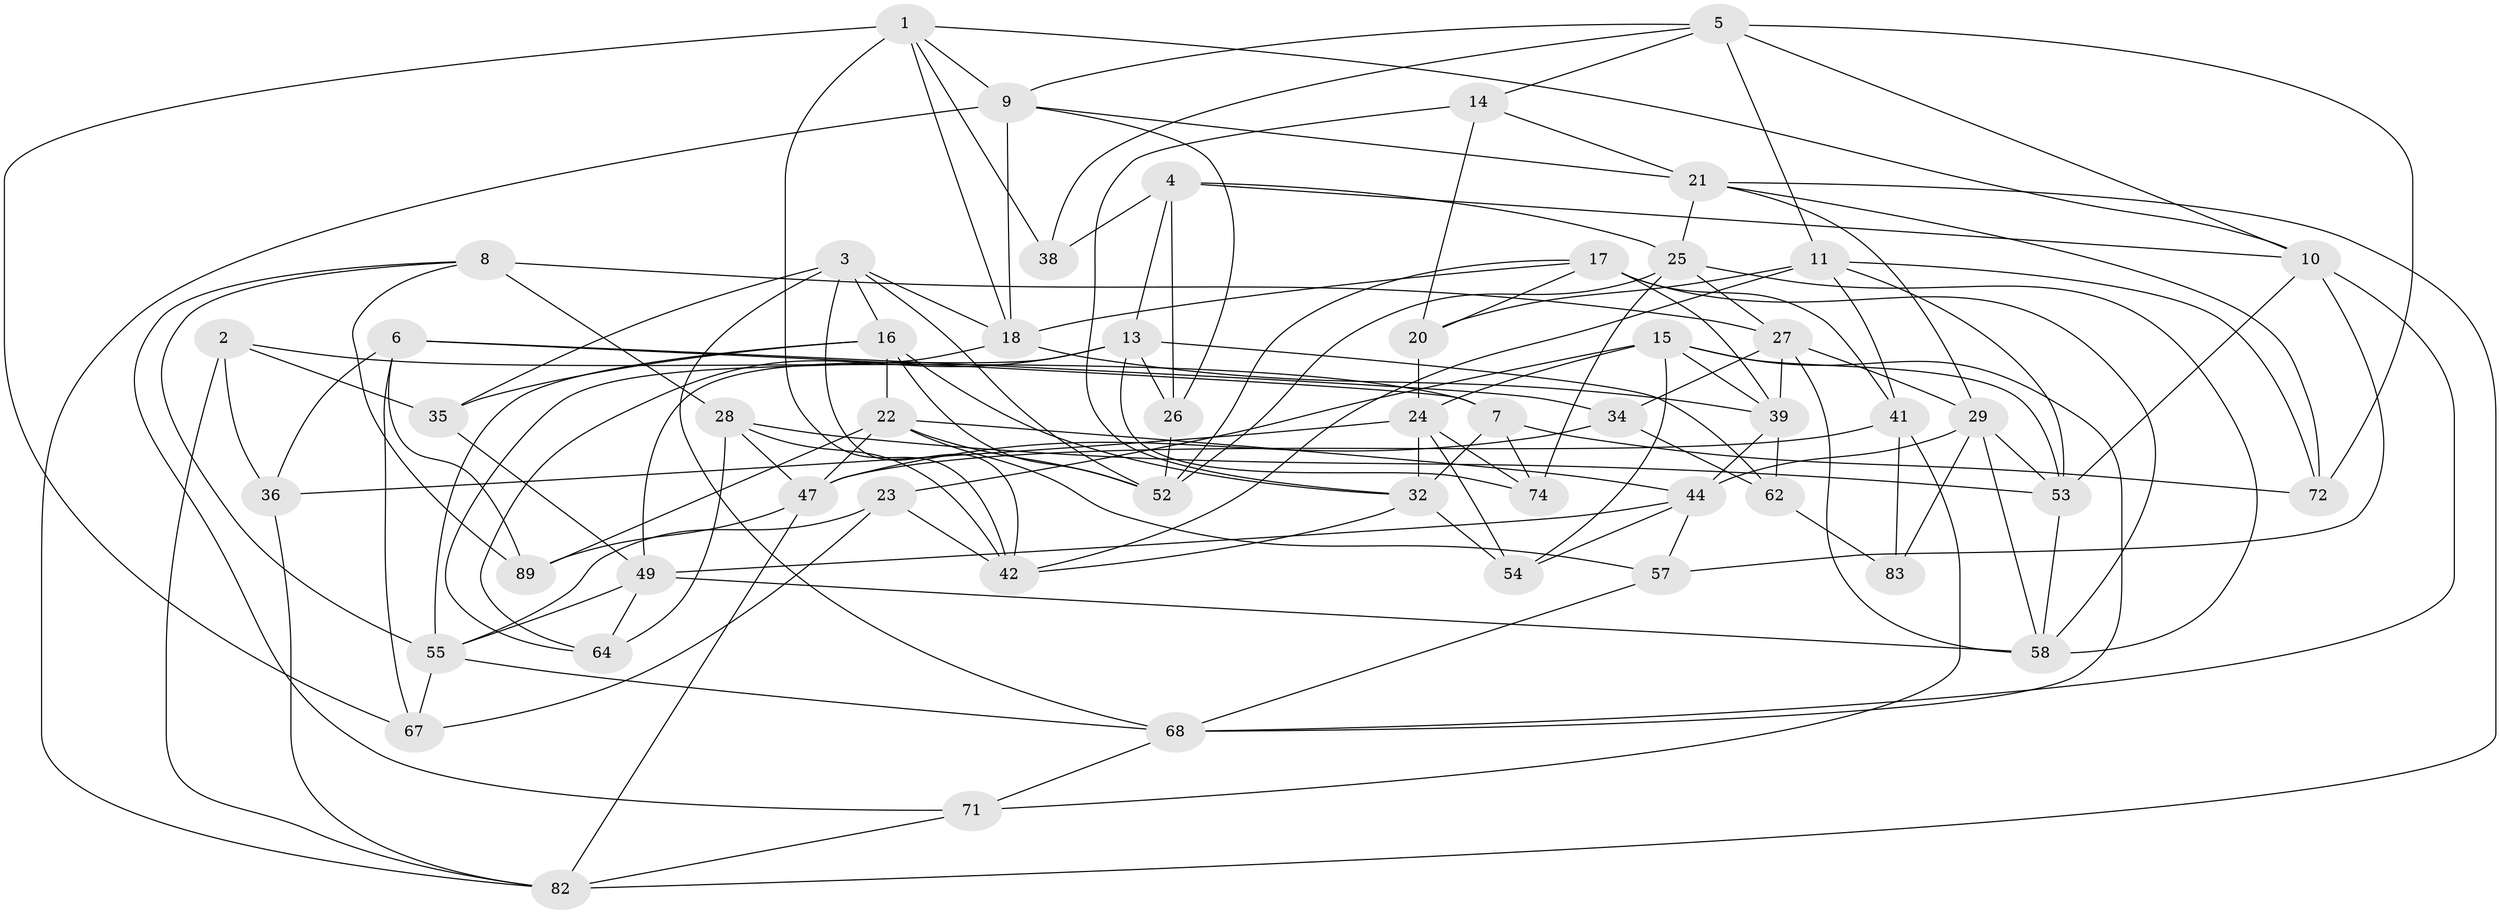 // Generated by graph-tools (version 1.1) at 2025/24/03/03/25 07:24:26]
// undirected, 54 vertices, 139 edges
graph export_dot {
graph [start="1"]
  node [color=gray90,style=filled];
  1 [super="+43"];
  2;
  3 [super="+31"];
  4 [super="+12"];
  5 [super="+56"];
  6 [super="+51"];
  7 [super="+77"];
  8 [super="+78"];
  9 [super="+30"];
  10 [super="+45"];
  11 [super="+19"];
  13 [super="+37"];
  14;
  15 [super="+40"];
  16 [super="+50"];
  17 [super="+88"];
  18 [super="+81"];
  20;
  21 [super="+48"];
  22 [super="+84"];
  23;
  24 [super="+59"];
  25 [super="+63"];
  26;
  27 [super="+66"];
  28 [super="+85"];
  29 [super="+61"];
  32 [super="+33"];
  34;
  35;
  36;
  38;
  39 [super="+73"];
  41 [super="+46"];
  42 [super="+79"];
  44 [super="+80"];
  47 [super="+76"];
  49 [super="+75"];
  52 [super="+65"];
  53 [super="+69"];
  54;
  55 [super="+60"];
  57;
  58 [super="+70"];
  62;
  64;
  67;
  68 [super="+87"];
  71;
  72;
  74;
  82 [super="+86"];
  83;
  89;
  1 -- 38;
  1 -- 67;
  1 -- 18;
  1 -- 42;
  1 -- 10;
  1 -- 9;
  2 -- 7;
  2 -- 35;
  2 -- 82;
  2 -- 36;
  3 -- 18;
  3 -- 68;
  3 -- 52;
  3 -- 16;
  3 -- 35;
  3 -- 42;
  4 -- 38 [weight=2];
  4 -- 25;
  4 -- 10;
  4 -- 26;
  4 -- 13;
  5 -- 10;
  5 -- 38;
  5 -- 72;
  5 -- 11;
  5 -- 14;
  5 -- 9;
  6 -- 89;
  6 -- 67;
  6 -- 7 [weight=2];
  6 -- 34;
  6 -- 36;
  7 -- 72;
  7 -- 74;
  7 -- 32;
  8 -- 28 [weight=2];
  8 -- 27;
  8 -- 55;
  8 -- 89;
  8 -- 71;
  9 -- 26;
  9 -- 21;
  9 -- 82;
  9 -- 18;
  10 -- 57;
  10 -- 68;
  10 -- 53;
  11 -- 20;
  11 -- 72;
  11 -- 53;
  11 -- 42;
  11 -- 41;
  13 -- 26;
  13 -- 74;
  13 -- 49;
  13 -- 64;
  13 -- 62;
  14 -- 20;
  14 -- 21;
  14 -- 32;
  15 -- 54;
  15 -- 39;
  15 -- 68;
  15 -- 24;
  15 -- 23;
  15 -- 53;
  16 -- 32;
  16 -- 22;
  16 -- 35;
  16 -- 52;
  16 -- 55;
  17 -- 39;
  17 -- 41;
  17 -- 52;
  17 -- 58;
  17 -- 18;
  17 -- 20;
  18 -- 64;
  18 -- 39;
  20 -- 24;
  21 -- 82;
  21 -- 72;
  21 -- 25;
  21 -- 29;
  22 -- 57;
  22 -- 47;
  22 -- 89;
  22 -- 44;
  22 -- 52;
  23 -- 55;
  23 -- 67;
  23 -- 42;
  24 -- 74;
  24 -- 36;
  24 -- 54;
  24 -- 32;
  25 -- 52;
  25 -- 27;
  25 -- 58;
  25 -- 74;
  26 -- 52;
  27 -- 34;
  27 -- 58;
  27 -- 29;
  27 -- 39;
  28 -- 64;
  28 -- 42;
  28 -- 53;
  28 -- 47;
  29 -- 83;
  29 -- 53;
  29 -- 58;
  29 -- 44;
  32 -- 54;
  32 -- 42;
  34 -- 47;
  34 -- 62;
  35 -- 49;
  36 -- 82;
  39 -- 44;
  39 -- 62;
  41 -- 83 [weight=2];
  41 -- 71;
  41 -- 47;
  44 -- 57;
  44 -- 54;
  44 -- 49;
  47 -- 89;
  47 -- 82;
  49 -- 55;
  49 -- 64;
  49 -- 58;
  53 -- 58;
  55 -- 68;
  55 -- 67;
  57 -- 68;
  62 -- 83;
  68 -- 71;
  71 -- 82;
}
